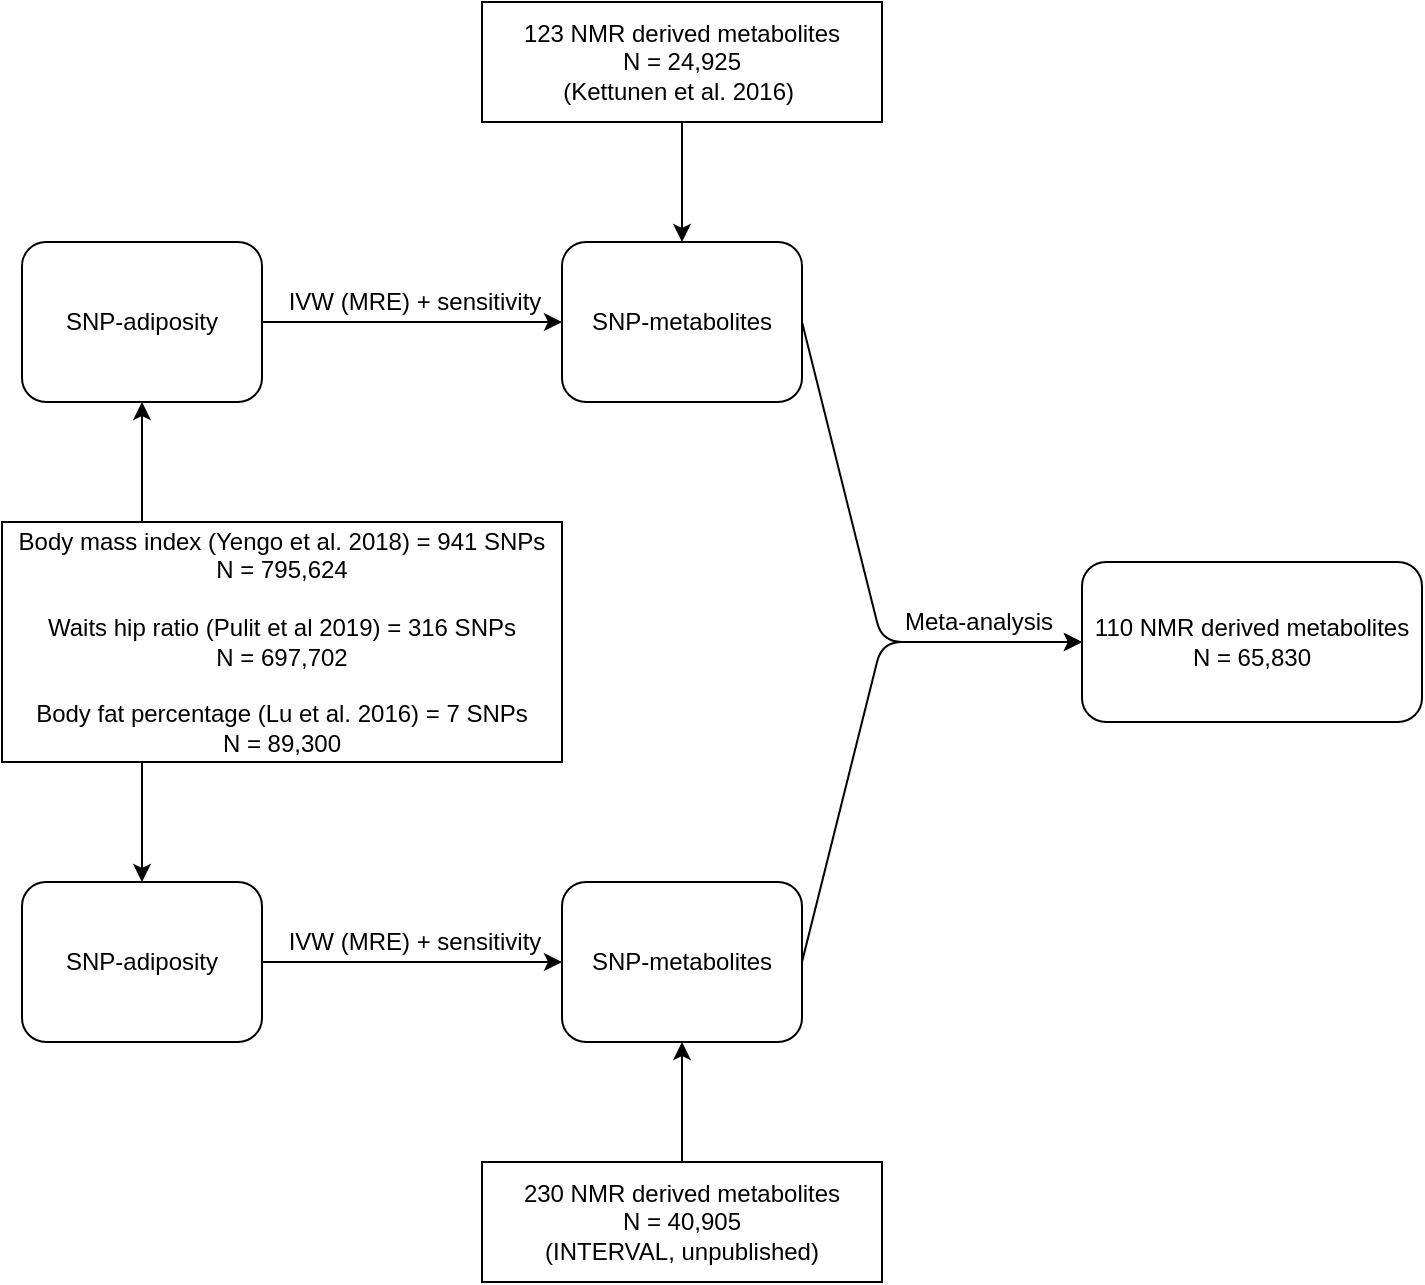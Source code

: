 <mxfile version="14.8.0" type="device" pages="2"><diagram id="VTrpjw9dDnIeaAoU4qm0" name="Page-1"><mxGraphModel dx="600" dy="1186" grid="1" gridSize="10" guides="1" tooltips="1" connect="1" arrows="1" fold="1" page="1" pageScale="1" pageWidth="850" pageHeight="1100" math="0" shadow="0"><root><mxCell id="0"/><mxCell id="1" parent="0"/><mxCell id="GFuu103bJ7hhdRGORVRn-2" value="SNP-adiposity" style="rounded=1;whiteSpace=wrap;html=1;" parent="1" vertex="1"><mxGeometry x="10" y="160" width="120" height="80" as="geometry"/></mxCell><mxCell id="GFuu103bJ7hhdRGORVRn-5" value="SNP-metabolites" style="rounded=1;whiteSpace=wrap;html=1;" parent="1" vertex="1"><mxGeometry x="280" y="160" width="120" height="80" as="geometry"/></mxCell><mxCell id="GFuu103bJ7hhdRGORVRn-6" value="" style="endArrow=classic;html=1;exitX=1;exitY=0.5;exitDx=0;exitDy=0;entryX=0;entryY=0.5;entryDx=0;entryDy=0;" parent="1" source="GFuu103bJ7hhdRGORVRn-2" target="GFuu103bJ7hhdRGORVRn-5" edge="1"><mxGeometry width="50" height="50" relative="1" as="geometry"><mxPoint x="90" y="110" as="sourcePoint"/><mxPoint x="140" y="60" as="targetPoint"/></mxGeometry></mxCell><mxCell id="GFuu103bJ7hhdRGORVRn-8" value="123 NMR derived metabolites&lt;br&gt;N = 24,925&lt;br&gt;(Kettunen et al. 2016)&amp;nbsp;" style="rounded=0;whiteSpace=wrap;html=1;" parent="1" vertex="1"><mxGeometry x="240" y="40" width="200" height="60" as="geometry"/></mxCell><mxCell id="GFuu103bJ7hhdRGORVRn-11" value="" style="endArrow=classic;html=1;exitX=0.5;exitY=1;exitDx=0;exitDy=0;entryX=0.5;entryY=0;entryDx=0;entryDy=0;" parent="1" source="GFuu103bJ7hhdRGORVRn-8" target="GFuu103bJ7hhdRGORVRn-5" edge="1"><mxGeometry width="50" height="50" relative="1" as="geometry"><mxPoint x="460" y="180" as="sourcePoint"/><mxPoint x="460" y="120" as="targetPoint"/></mxGeometry></mxCell><mxCell id="GFuu103bJ7hhdRGORVRn-12" value="110 NMR derived metabolites&lt;br&gt;N =&amp;nbsp;65,830" style="rounded=1;whiteSpace=wrap;html=1;" parent="1" vertex="1"><mxGeometry x="540" y="320" width="170" height="80" as="geometry"/></mxCell><mxCell id="GFuu103bJ7hhdRGORVRn-14" value="" style="endArrow=classic;html=1;exitX=1;exitY=0.5;exitDx=0;exitDy=0;entryX=0;entryY=0.5;entryDx=0;entryDy=0;" parent="1" source="GFuu103bJ7hhdRGORVRn-5" target="GFuu103bJ7hhdRGORVRn-12" edge="1"><mxGeometry width="50" height="50" relative="1" as="geometry"><mxPoint x="200" y="380" as="sourcePoint"/><mxPoint x="280" y="380" as="targetPoint"/><Array as="points"><mxPoint x="440" y="360"/></Array></mxGeometry></mxCell><mxCell id="GFuu103bJ7hhdRGORVRn-15" value="SNP-adiposity" style="rounded=1;whiteSpace=wrap;html=1;" parent="1" vertex="1"><mxGeometry x="10" y="480" width="120" height="80" as="geometry"/></mxCell><mxCell id="GFuu103bJ7hhdRGORVRn-16" value="SNP-metabolites" style="rounded=1;whiteSpace=wrap;html=1;" parent="1" vertex="1"><mxGeometry x="280" y="480" width="120" height="80" as="geometry"/></mxCell><mxCell id="GFuu103bJ7hhdRGORVRn-17" value="" style="endArrow=classic;html=1;exitX=1;exitY=0.5;exitDx=0;exitDy=0;entryX=0;entryY=0.5;entryDx=0;entryDy=0;" parent="1" source="GFuu103bJ7hhdRGORVRn-15" target="GFuu103bJ7hhdRGORVRn-16" edge="1"><mxGeometry width="50" height="50" relative="1" as="geometry"><mxPoint x="90" y="430" as="sourcePoint"/><mxPoint x="140" y="380" as="targetPoint"/></mxGeometry></mxCell><mxCell id="GFuu103bJ7hhdRGORVRn-18" value="" style="endArrow=classic;html=1;exitX=1;exitY=0.5;exitDx=0;exitDy=0;entryX=0;entryY=0.5;entryDx=0;entryDy=0;" parent="1" source="GFuu103bJ7hhdRGORVRn-16" target="GFuu103bJ7hhdRGORVRn-12" edge="1"><mxGeometry width="50" height="50" relative="1" as="geometry"><mxPoint x="330" y="290" as="sourcePoint"/><mxPoint x="410" y="370" as="targetPoint"/><Array as="points"><mxPoint x="440" y="360"/></Array></mxGeometry></mxCell><mxCell id="GFuu103bJ7hhdRGORVRn-19" value="Body mass index (Yengo et al. 2018) = 941 SNPs&lt;br&gt;N =&amp;nbsp;795,624&lt;br&gt;&lt;br&gt;Waits hip ratio (Pulit et al 2019) = 316 SNPs&lt;br&gt;N =&amp;nbsp;697,702&lt;br&gt;&lt;br&gt;Body fat percentage (Lu et al. 2016) = 7 SNPs&lt;br&gt;N =&amp;nbsp;89,300" style="rounded=0;whiteSpace=wrap;html=1;" parent="1" vertex="1"><mxGeometry y="300" width="280" height="120" as="geometry"/></mxCell><mxCell id="GFuu103bJ7hhdRGORVRn-20" value="230 NMR derived metabolites &lt;br&gt;N =&amp;nbsp;40,905&lt;br&gt;(INTERVAL, unpublished)" style="rounded=0;whiteSpace=wrap;html=1;" parent="1" vertex="1"><mxGeometry x="240" y="620" width="200" height="60" as="geometry"/></mxCell><mxCell id="GFuu103bJ7hhdRGORVRn-21" value="" style="endArrow=classic;html=1;exitX=0.5;exitY=0;exitDx=0;exitDy=0;entryX=0.5;entryY=1;entryDx=0;entryDy=0;" parent="1" source="GFuu103bJ7hhdRGORVRn-20" target="GFuu103bJ7hhdRGORVRn-16" edge="1"><mxGeometry width="50" height="50" relative="1" as="geometry"><mxPoint x="480" y="530" as="sourcePoint"/><mxPoint x="480" y="590" as="targetPoint"/></mxGeometry></mxCell><mxCell id="GFuu103bJ7hhdRGORVRn-22" value="" style="endArrow=classic;html=1;exitX=0.25;exitY=0;exitDx=0;exitDy=0;entryX=0.5;entryY=1;entryDx=0;entryDy=0;" parent="1" source="GFuu103bJ7hhdRGORVRn-19" target="GFuu103bJ7hhdRGORVRn-2" edge="1"><mxGeometry width="50" height="50" relative="1" as="geometry"><mxPoint x="110" y="280" as="sourcePoint"/><mxPoint x="120" y="280" as="targetPoint"/></mxGeometry></mxCell><mxCell id="GFuu103bJ7hhdRGORVRn-23" value="" style="endArrow=classic;html=1;exitX=0.25;exitY=1;exitDx=0;exitDy=0;entryX=0.5;entryY=0;entryDx=0;entryDy=0;" parent="1" source="GFuu103bJ7hhdRGORVRn-19" target="GFuu103bJ7hhdRGORVRn-15" edge="1"><mxGeometry width="50" height="50" relative="1" as="geometry"><mxPoint x="140" y="220" as="sourcePoint"/><mxPoint x="220" y="220" as="targetPoint"/></mxGeometry></mxCell><mxCell id="GFuu103bJ7hhdRGORVRn-26" value="Meta-analysis" style="text;html=1;align=center;verticalAlign=middle;resizable=0;points=[];autosize=1;" parent="1" vertex="1"><mxGeometry x="443" y="340" width="90" height="20" as="geometry"/></mxCell><mxCell id="GFuu103bJ7hhdRGORVRn-27" value="IVW (MRE) + sensitivity" style="text;html=1;align=center;verticalAlign=middle;resizable=0;points=[];autosize=1;" parent="1" vertex="1"><mxGeometry x="136" y="500" width="140" height="20" as="geometry"/></mxCell><mxCell id="GFuu103bJ7hhdRGORVRn-28" value="IVW (MRE) + sensitivity" style="text;html=1;align=center;verticalAlign=middle;resizable=0;points=[];autosize=1;" parent="1" vertex="1"><mxGeometry x="136" y="180" width="140" height="20" as="geometry"/></mxCell></root></mxGraphModel></diagram><diagram id="vI_NQq7QrLDTMYgJRxDO" name="Page-2"><mxGraphModel dx="3156" dy="2286" grid="1" gridSize="10" guides="1" tooltips="1" connect="1" arrows="1" fold="1" page="1" pageScale="1" pageWidth="850" pageHeight="1100" math="0" shadow="0"><root><mxCell id="T1HVxvhs3pR2Fy7XHjyq-0"/><mxCell id="T1HVxvhs3pR2Fy7XHjyq-1" parent="T1HVxvhs3pR2Fy7XHjyq-0"/><mxCell id="T1HVxvhs3pR2Fy7XHjyq-2" value="SNP-adiposity" style="rounded=1;whiteSpace=wrap;html=1;" vertex="1" parent="T1HVxvhs3pR2Fy7XHjyq-1"><mxGeometry x="10" y="160" width="120" height="80" as="geometry"/></mxCell><mxCell id="T1HVxvhs3pR2Fy7XHjyq-3" value="SNP-metabolites" style="rounded=1;whiteSpace=wrap;html=1;" vertex="1" parent="T1HVxvhs3pR2Fy7XHjyq-1"><mxGeometry x="280" y="160" width="120" height="80" as="geometry"/></mxCell><mxCell id="T1HVxvhs3pR2Fy7XHjyq-4" value="" style="endArrow=classic;html=1;exitX=1;exitY=0.5;exitDx=0;exitDy=0;entryX=0;entryY=0.5;entryDx=0;entryDy=0;" edge="1" parent="T1HVxvhs3pR2Fy7XHjyq-1" source="T1HVxvhs3pR2Fy7XHjyq-2" target="T1HVxvhs3pR2Fy7XHjyq-3"><mxGeometry width="50" height="50" relative="1" as="geometry"><mxPoint x="90" y="110" as="sourcePoint"/><mxPoint x="140" y="60" as="targetPoint"/></mxGeometry></mxCell><mxCell id="T1HVxvhs3pR2Fy7XHjyq-5" value="123 NMR derived metabolites&lt;br&gt;N = 24,925&lt;br&gt;(Kettunen et al. 2016)&amp;nbsp;" style="rounded=0;whiteSpace=wrap;html=1;" vertex="1" parent="T1HVxvhs3pR2Fy7XHjyq-1"><mxGeometry x="240" y="40" width="200" height="60" as="geometry"/></mxCell><mxCell id="T1HVxvhs3pR2Fy7XHjyq-7" value="110 NMR derived metabolites&lt;br&gt;N = 111,432" style="rounded=1;whiteSpace=wrap;html=1;" vertex="1" parent="T1HVxvhs3pR2Fy7XHjyq-1"><mxGeometry x="560" y="320" width="160" height="80" as="geometry"/></mxCell><mxCell id="T1HVxvhs3pR2Fy7XHjyq-8" value="" style="endArrow=classic;html=1;exitX=1;exitY=0.5;exitDx=0;exitDy=0;entryX=0;entryY=0.5;entryDx=0;entryDy=0;" edge="1" parent="T1HVxvhs3pR2Fy7XHjyq-1" source="T1HVxvhs3pR2Fy7XHjyq-3" target="T1HVxvhs3pR2Fy7XHjyq-7"><mxGeometry width="50" height="50" relative="1" as="geometry"><mxPoint x="200" y="380" as="sourcePoint"/><mxPoint x="280" y="380" as="targetPoint"/><Array as="points"><mxPoint x="440" y="360"/></Array></mxGeometry></mxCell><mxCell id="T1HVxvhs3pR2Fy7XHjyq-9" value="SNP-adiposity" style="rounded=1;whiteSpace=wrap;html=1;" vertex="1" parent="T1HVxvhs3pR2Fy7XHjyq-1"><mxGeometry x="10" y="480" width="120" height="80" as="geometry"/></mxCell><mxCell id="T1HVxvhs3pR2Fy7XHjyq-10" value="SNP-metabolites" style="rounded=1;whiteSpace=wrap;html=1;" vertex="1" parent="T1HVxvhs3pR2Fy7XHjyq-1"><mxGeometry x="280" y="480" width="120" height="80" as="geometry"/></mxCell><mxCell id="T1HVxvhs3pR2Fy7XHjyq-11" value="" style="endArrow=classic;html=1;exitX=1;exitY=0.5;exitDx=0;exitDy=0;entryX=0;entryY=0.5;entryDx=0;entryDy=0;" edge="1" parent="T1HVxvhs3pR2Fy7XHjyq-1" source="T1HVxvhs3pR2Fy7XHjyq-9" target="T1HVxvhs3pR2Fy7XHjyq-10"><mxGeometry width="50" height="50" relative="1" as="geometry"><mxPoint x="90" y="430" as="sourcePoint"/><mxPoint x="140" y="380" as="targetPoint"/></mxGeometry></mxCell><mxCell id="T1HVxvhs3pR2Fy7XHjyq-12" value="" style="endArrow=classic;html=1;exitX=1;exitY=0.5;exitDx=0;exitDy=0;entryX=0;entryY=0.5;entryDx=0;entryDy=0;" edge="1" parent="T1HVxvhs3pR2Fy7XHjyq-1" source="T1HVxvhs3pR2Fy7XHjyq-10" target="T1HVxvhs3pR2Fy7XHjyq-7"><mxGeometry width="50" height="50" relative="1" as="geometry"><mxPoint x="330" y="290" as="sourcePoint"/><mxPoint x="410" y="370" as="targetPoint"/><Array as="points"><mxPoint x="440" y="360"/></Array></mxGeometry></mxCell><mxCell id="T1HVxvhs3pR2Fy7XHjyq-13" value="Body mass index (Yengo et al. 2018) = 941 SNPs&lt;br&gt;N =&amp;nbsp;795,624&lt;br&gt;&lt;br&gt;Waits hip ratio (Pulit et al 2019) = 316 SNPs&lt;br&gt;N =&amp;nbsp;697,702&lt;br&gt;&lt;br&gt;Body fat percentage (Lu et al. 2016) = 7 SNPs&lt;br&gt;N =&amp;nbsp;89,300" style="rounded=0;whiteSpace=wrap;html=1;" vertex="1" parent="T1HVxvhs3pR2Fy7XHjyq-1"><mxGeometry y="300" width="280" height="120" as="geometry"/></mxCell><mxCell id="T1HVxvhs3pR2Fy7XHjyq-14" value="230 NMR derived metabolites &lt;br&gt;N = 86,507&lt;br&gt;(INTERVAL)" style="rounded=0;whiteSpace=wrap;html=1;" vertex="1" parent="T1HVxvhs3pR2Fy7XHjyq-1"><mxGeometry x="240" y="620" width="200" height="60" as="geometry"/></mxCell><mxCell id="T1HVxvhs3pR2Fy7XHjyq-18" value="Meta-analysis" style="text;html=1;align=center;verticalAlign=middle;resizable=0;points=[];autosize=1;" vertex="1" parent="T1HVxvhs3pR2Fy7XHjyq-1"><mxGeometry x="460" y="340" width="90" height="20" as="geometry"/></mxCell><mxCell id="T1HVxvhs3pR2Fy7XHjyq-19" value="IVW (MRE) + sensitivity" style="text;html=1;align=center;verticalAlign=middle;resizable=0;points=[];autosize=1;" vertex="1" parent="T1HVxvhs3pR2Fy7XHjyq-1"><mxGeometry x="136" y="500" width="140" height="20" as="geometry"/></mxCell><mxCell id="T1HVxvhs3pR2Fy7XHjyq-20" value="IVW (MRE) + sensitivity" style="text;html=1;align=center;verticalAlign=middle;resizable=0;points=[];autosize=1;" vertex="1" parent="T1HVxvhs3pR2Fy7XHjyq-1"><mxGeometry x="136" y="180" width="140" height="20" as="geometry"/></mxCell><mxCell id="T1HVxvhs3pR2Fy7XHjyq-31" value="SNP-metabolites" style="rounded=1;whiteSpace=wrap;html=1;" vertex="1" parent="T1HVxvhs3pR2Fy7XHjyq-1"><mxGeometry x="1160" y="320" width="120" height="80" as="geometry"/></mxCell><mxCell id="T1HVxvhs3pR2Fy7XHjyq-35" value="XXX NMR derived metabolites&lt;br&gt;UK Biobank (N = 118,466)" style="rounded=0;whiteSpace=wrap;html=1;" vertex="1" parent="T1HVxvhs3pR2Fy7XHjyq-1"><mxGeometry x="800" y="320" width="200" height="80" as="geometry"/></mxCell><mxCell id="T1HVxvhs3pR2Fy7XHjyq-36" value="" style="endArrow=classic;html=1;exitX=1;exitY=0.5;exitDx=0;exitDy=0;entryX=0;entryY=0.5;entryDx=0;entryDy=0;" edge="1" parent="T1HVxvhs3pR2Fy7XHjyq-1" source="T1HVxvhs3pR2Fy7XHjyq-7" target="T1HVxvhs3pR2Fy7XHjyq-35"><mxGeometry width="50" height="50" relative="1" as="geometry"><mxPoint x="760" y="420" as="sourcePoint"/><mxPoint x="760" y="480" as="targetPoint"/></mxGeometry></mxCell><mxCell id="T1HVxvhs3pR2Fy7XHjyq-39" value="SNP-outcomes" style="rounded=1;whiteSpace=wrap;html=1;" vertex="1" parent="T1HVxvhs3pR2Fy7XHjyq-1"><mxGeometry x="1640" y="320" width="120" height="80" as="geometry"/></mxCell><mxCell id="T1HVxvhs3pR2Fy7XHjyq-41" value="Chapter 2: Systematic review and meta analysis" style="rounded=0;whiteSpace=wrap;html=1;" vertex="1" parent="T1HVxvhs3pR2Fy7XHjyq-1"><mxGeometry x="1600" y="170" width="200" height="60" as="geometry"/></mxCell><mxCell id="T1HVxvhs3pR2Fy7XHjyq-43" value="IVW (MRE) + sensitivity" style="text;html=1;align=center;verticalAlign=middle;resizable=0;points=[];autosize=1;rotation=0;" vertex="1" parent="T1HVxvhs3pR2Fy7XHjyq-1"><mxGeometry x="1290" y="530" width="140" height="20" as="geometry"/></mxCell><mxCell id="T1HVxvhs3pR2Fy7XHjyq-47" value="SNP-adiposity" style="rounded=1;whiteSpace=wrap;html=1;" vertex="1" parent="T1HVxvhs3pR2Fy7XHjyq-1"><mxGeometry x="1160" y="160" width="120" height="80" as="geometry"/></mxCell><mxCell id="T1HVxvhs3pR2Fy7XHjyq-48" value="Body mass index (Yengo et al. 2018) = 941 SNPs&lt;br&gt;N =&amp;nbsp;795,624&lt;br&gt;&lt;br&gt;Waits hip ratio (Pulit et al 2019) = 316 SNPs&lt;br&gt;N =&amp;nbsp;697,702&lt;br&gt;&lt;br&gt;Body fat percentage (Lu et al. 2016) = 7 SNPs&lt;br&gt;N =&amp;nbsp;89,300" style="rounded=0;whiteSpace=wrap;html=1;" vertex="1" parent="T1HVxvhs3pR2Fy7XHjyq-1"><mxGeometry x="800" y="140" width="280" height="120" as="geometry"/></mxCell><mxCell id="T1HVxvhs3pR2Fy7XHjyq-51" value="" style="endArrow=classic;html=1;exitX=1;exitY=0.5;exitDx=0;exitDy=0;entryX=0;entryY=0;entryDx=0;entryDy=0;" edge="1" parent="T1HVxvhs3pR2Fy7XHjyq-1" source="T1HVxvhs3pR2Fy7XHjyq-47" target="T1HVxvhs3pR2Fy7XHjyq-39"><mxGeometry width="50" height="50" relative="1" as="geometry"><mxPoint x="1360" y="180" as="sourcePoint"/><mxPoint x="1640" y="360" as="targetPoint"/><Array as="points"><mxPoint x="1440" y="200"/></Array></mxGeometry></mxCell><mxCell id="T1HVxvhs3pR2Fy7XHjyq-52" value="SNP-metabolites" style="rounded=1;whiteSpace=wrap;html=1;" vertex="1" parent="T1HVxvhs3pR2Fy7XHjyq-1"><mxGeometry x="1160" y="480" width="120" height="80" as="geometry"/></mxCell><mxCell id="T1HVxvhs3pR2Fy7XHjyq-56" value="" style="endArrow=classic;html=1;exitX=1;exitY=0.5;exitDx=0;exitDy=0;entryX=0;entryY=1;entryDx=0;entryDy=0;" edge="1" parent="T1HVxvhs3pR2Fy7XHjyq-1" source="T1HVxvhs3pR2Fy7XHjyq-52" target="T1HVxvhs3pR2Fy7XHjyq-39"><mxGeometry width="50" height="50" relative="1" as="geometry"><mxPoint x="1360" y="520" as="sourcePoint"/><mxPoint x="1530" y="450" as="targetPoint"/><Array as="points"><mxPoint x="1460" y="520"/></Array></mxGeometry></mxCell><mxCell id="T1HVxvhs3pR2Fy7XHjyq-57" value="IVW (MRE) + sensitivity" style="text;html=1;align=center;verticalAlign=middle;resizable=0;points=[];autosize=1;rotation=0;" vertex="1" parent="T1HVxvhs3pR2Fy7XHjyq-1"><mxGeometry x="1290" y="170" width="140" height="20" as="geometry"/></mxCell><mxCell id="T1HVxvhs3pR2Fy7XHjyq-58" value="SNP-adiposity-metabolites" style="rounded=1;whiteSpace=wrap;html=1;" vertex="1" parent="T1HVxvhs3pR2Fy7XHjyq-1"><mxGeometry x="1360" y="320" width="160" height="80" as="geometry"/></mxCell><mxCell id="T1HVxvhs3pR2Fy7XHjyq-61" value="" style="endArrow=none;dashed=1;html=1;dashPattern=1 3;strokeWidth=2;fillColor=#E3FF75;entryX=1;entryY=1;entryDx=0;entryDy=0;exitX=0;exitY=0.5;exitDx=0;exitDy=0;" edge="1" parent="T1HVxvhs3pR2Fy7XHjyq-1" source="T1HVxvhs3pR2Fy7XHjyq-58" target="T1HVxvhs3pR2Fy7XHjyq-47"><mxGeometry width="50" height="50" relative="1" as="geometry"><mxPoint x="1320" y="360" as="sourcePoint"/><mxPoint x="1050" y="400" as="targetPoint"/><Array as="points"><mxPoint x="1320" y="360"/></Array></mxGeometry></mxCell><mxCell id="T1HVxvhs3pR2Fy7XHjyq-62" value="" style="endArrow=none;dashed=1;html=1;dashPattern=1 3;strokeWidth=2;fillColor=#E3FF75;entryX=1;entryY=0.5;entryDx=0;entryDy=0;exitX=0;exitY=0.5;exitDx=0;exitDy=0;" edge="1" parent="T1HVxvhs3pR2Fy7XHjyq-1" source="T1HVxvhs3pR2Fy7XHjyq-58" target="T1HVxvhs3pR2Fy7XHjyq-31"><mxGeometry width="50" height="50" relative="1" as="geometry"><mxPoint x="1330" y="370" as="sourcePoint"/><mxPoint x="1290" y="250" as="targetPoint"/></mxGeometry></mxCell><mxCell id="T1HVxvhs3pR2Fy7XHjyq-63" value="" style="edgeStyle=orthogonalEdgeStyle;rounded=0;orthogonalLoop=1;jettySize=auto;html=1;exitX=1;exitY=0.5;exitDx=0;exitDy=0;entryX=0;entryY=0.5;entryDx=0;entryDy=0;" edge="1" parent="T1HVxvhs3pR2Fy7XHjyq-1" source="T1HVxvhs3pR2Fy7XHjyq-58" target="T1HVxvhs3pR2Fy7XHjyq-39"><mxGeometry relative="1" as="geometry"><mxPoint x="1090" y="210" as="sourcePoint"/><mxPoint x="1600" y="340" as="targetPoint"/></mxGeometry></mxCell><mxCell id="T1HVxvhs3pR2Fy7XHjyq-64" value="" style="endArrow=none;dashed=1;html=1;fillColor=#E3FF75;" edge="1" parent="T1HVxvhs3pR2Fy7XHjyq-1"><mxGeometry width="50" height="50" relative="1" as="geometry"><mxPoint x="-50" as="sourcePoint"/><mxPoint x="750" as="targetPoint"/></mxGeometry></mxCell><mxCell id="T1HVxvhs3pR2Fy7XHjyq-65" value="" style="endArrow=none;dashed=1;html=1;fillColor=#E3FF75;" edge="1" parent="T1HVxvhs3pR2Fy7XHjyq-1"><mxGeometry width="50" height="50" relative="1" as="geometry"><mxPoint x="750" y="50" as="sourcePoint"/><mxPoint x="750" as="targetPoint"/></mxGeometry></mxCell><mxCell id="T1HVxvhs3pR2Fy7XHjyq-66" value="" style="endArrow=none;dashed=1;html=1;fillColor=#E3FF75;" edge="1" parent="T1HVxvhs3pR2Fy7XHjyq-1"><mxGeometry width="50" height="50" relative="1" as="geometry"><mxPoint x="-50" y="50" as="sourcePoint"/><mxPoint x="-50" as="targetPoint"/></mxGeometry></mxCell><mxCell id="T1HVxvhs3pR2Fy7XHjyq-67" value="&lt;font style=&quot;font-size: 24px&quot;&gt;Chapter 6&lt;/font&gt;" style="text;html=1;strokeColor=none;fillColor=none;align=center;verticalAlign=middle;whiteSpace=wrap;rounded=0;" vertex="1" parent="T1HVxvhs3pR2Fy7XHjyq-1"><mxGeometry x="290" y="-40" width="120" height="20" as="geometry"/></mxCell><mxCell id="T1HVxvhs3pR2Fy7XHjyq-68" value="" style="endArrow=none;dashed=1;html=1;fillColor=#E3FF75;" edge="1" parent="T1HVxvhs3pR2Fy7XHjyq-1"><mxGeometry width="50" height="50" relative="1" as="geometry"><mxPoint x="770" as="sourcePoint"/><mxPoint x="1810" as="targetPoint"/></mxGeometry></mxCell><mxCell id="T1HVxvhs3pR2Fy7XHjyq-69" value="" style="endArrow=none;dashed=1;html=1;fillColor=#E3FF75;" edge="1" parent="T1HVxvhs3pR2Fy7XHjyq-1"><mxGeometry width="50" height="50" relative="1" as="geometry"><mxPoint x="1810" y="50" as="sourcePoint"/><mxPoint x="1810" as="targetPoint"/></mxGeometry></mxCell><mxCell id="T1HVxvhs3pR2Fy7XHjyq-70" value="" style="endArrow=none;dashed=1;html=1;fillColor=#E3FF75;" edge="1" parent="T1HVxvhs3pR2Fy7XHjyq-1"><mxGeometry width="50" height="50" relative="1" as="geometry"><mxPoint x="770" y="50" as="sourcePoint"/><mxPoint x="770" as="targetPoint"/></mxGeometry></mxCell><mxCell id="T1HVxvhs3pR2Fy7XHjyq-71" value="&lt;font style=&quot;font-size: 24px&quot;&gt;Chapter 7&lt;/font&gt;" style="text;html=1;strokeColor=none;fillColor=none;align=center;verticalAlign=middle;whiteSpace=wrap;rounded=0;" vertex="1" parent="T1HVxvhs3pR2Fy7XHjyq-1"><mxGeometry x="1240" y="-40" width="120" height="20" as="geometry"/></mxCell><mxCell id="T1HVxvhs3pR2Fy7XHjyq-72" value="MVMR" style="text;html=1;align=center;verticalAlign=middle;resizable=0;points=[];autosize=1;rotation=0;" vertex="1" parent="T1HVxvhs3pR2Fy7XHjyq-1"><mxGeometry x="1556" y="340" width="50" height="20" as="geometry"/></mxCell><mxCell id="T1HVxvhs3pR2Fy7XHjyq-74" value="" style="endArrow=none;html=1;fillColor=#E3FF75;entryX=0;entryY=0.5;entryDx=0;entryDy=0;exitX=1;exitY=0.5;exitDx=0;exitDy=0;" edge="1" parent="T1HVxvhs3pR2Fy7XHjyq-1" source="T1HVxvhs3pR2Fy7XHjyq-35" target="T1HVxvhs3pR2Fy7XHjyq-52"><mxGeometry width="50" height="50" relative="1" as="geometry"><mxPoint x="960" y="340" as="sourcePoint"/><mxPoint x="1010" y="290" as="targetPoint"/><Array as="points"><mxPoint x="1080" y="520"/></Array></mxGeometry></mxCell><mxCell id="T1HVxvhs3pR2Fy7XHjyq-75" value="" style="endArrow=none;html=1;fillColor=#E3FF75;entryX=0;entryY=0.5;entryDx=0;entryDy=0;exitX=1;exitY=0.5;exitDx=0;exitDy=0;" edge="1" parent="T1HVxvhs3pR2Fy7XHjyq-1" source="T1HVxvhs3pR2Fy7XHjyq-35" target="T1HVxvhs3pR2Fy7XHjyq-31"><mxGeometry width="50" height="50" relative="1" as="geometry"><mxPoint x="950" y="350" as="sourcePoint"/><mxPoint x="1000" y="300" as="targetPoint"/></mxGeometry></mxCell><mxCell id="T1HVxvhs3pR2Fy7XHjyq-76" value="" style="endArrow=none;html=1;fillColor=#E3FF75;entryX=0;entryY=0.5;entryDx=0;entryDy=0;exitX=1;exitY=0.5;exitDx=0;exitDy=0;" edge="1" parent="T1HVxvhs3pR2Fy7XHjyq-1" source="T1HVxvhs3pR2Fy7XHjyq-48" target="T1HVxvhs3pR2Fy7XHjyq-47"><mxGeometry width="50" height="50" relative="1" as="geometry"><mxPoint x="1010" y="370" as="sourcePoint"/><mxPoint x="1170" y="370" as="targetPoint"/></mxGeometry></mxCell><mxCell id="T1HVxvhs3pR2Fy7XHjyq-77" value="" style="endArrow=none;html=1;fillColor=#E3FF75;entryX=0.5;entryY=1;entryDx=0;entryDy=0;exitX=0.5;exitY=0;exitDx=0;exitDy=0;" edge="1" parent="T1HVxvhs3pR2Fy7XHjyq-1" source="T1HVxvhs3pR2Fy7XHjyq-39" target="T1HVxvhs3pR2Fy7XHjyq-41"><mxGeometry width="50" height="50" relative="1" as="geometry"><mxPoint x="1090" y="210" as="sourcePoint"/><mxPoint x="1170" y="210" as="targetPoint"/></mxGeometry></mxCell><mxCell id="T1HVxvhs3pR2Fy7XHjyq-78" value="" style="endArrow=none;html=1;fillColor=#E3FF75;entryX=0.25;entryY=0;entryDx=0;entryDy=0;exitX=0.5;exitY=1;exitDx=0;exitDy=0;" edge="1" parent="T1HVxvhs3pR2Fy7XHjyq-1" source="T1HVxvhs3pR2Fy7XHjyq-2" target="T1HVxvhs3pR2Fy7XHjyq-13"><mxGeometry width="50" height="50" relative="1" as="geometry"><mxPoint x="1100" y="220" as="sourcePoint"/><mxPoint x="1180" y="220" as="targetPoint"/></mxGeometry></mxCell><mxCell id="T1HVxvhs3pR2Fy7XHjyq-79" value="" style="endArrow=none;html=1;fillColor=#E3FF75;entryX=0.5;entryY=0;entryDx=0;entryDy=0;exitX=0.25;exitY=1;exitDx=0;exitDy=0;" edge="1" parent="T1HVxvhs3pR2Fy7XHjyq-1" source="T1HVxvhs3pR2Fy7XHjyq-13" target="T1HVxvhs3pR2Fy7XHjyq-9"><mxGeometry width="50" height="50" relative="1" as="geometry"><mxPoint x="80" y="250" as="sourcePoint"/><mxPoint x="80" y="310" as="targetPoint"/></mxGeometry></mxCell><mxCell id="T1HVxvhs3pR2Fy7XHjyq-80" value="" style="endArrow=none;html=1;fillColor=#E3FF75;entryX=0.5;entryY=0;entryDx=0;entryDy=0;exitX=0.5;exitY=1;exitDx=0;exitDy=0;" edge="1" parent="T1HVxvhs3pR2Fy7XHjyq-1" source="T1HVxvhs3pR2Fy7XHjyq-10" target="T1HVxvhs3pR2Fy7XHjyq-14"><mxGeometry width="50" height="50" relative="1" as="geometry"><mxPoint x="80" y="430" as="sourcePoint"/><mxPoint x="80" y="490" as="targetPoint"/></mxGeometry></mxCell><mxCell id="T1HVxvhs3pR2Fy7XHjyq-81" value="" style="endArrow=none;html=1;fillColor=#E3FF75;exitX=0.5;exitY=1;exitDx=0;exitDy=0;entryX=0.5;entryY=0;entryDx=0;entryDy=0;" edge="1" parent="T1HVxvhs3pR2Fy7XHjyq-1" source="T1HVxvhs3pR2Fy7XHjyq-5" target="T1HVxvhs3pR2Fy7XHjyq-3"><mxGeometry width="50" height="50" relative="1" as="geometry"><mxPoint x="350" y="570" as="sourcePoint"/><mxPoint x="410" y="160" as="targetPoint"/></mxGeometry></mxCell></root></mxGraphModel></diagram></mxfile>